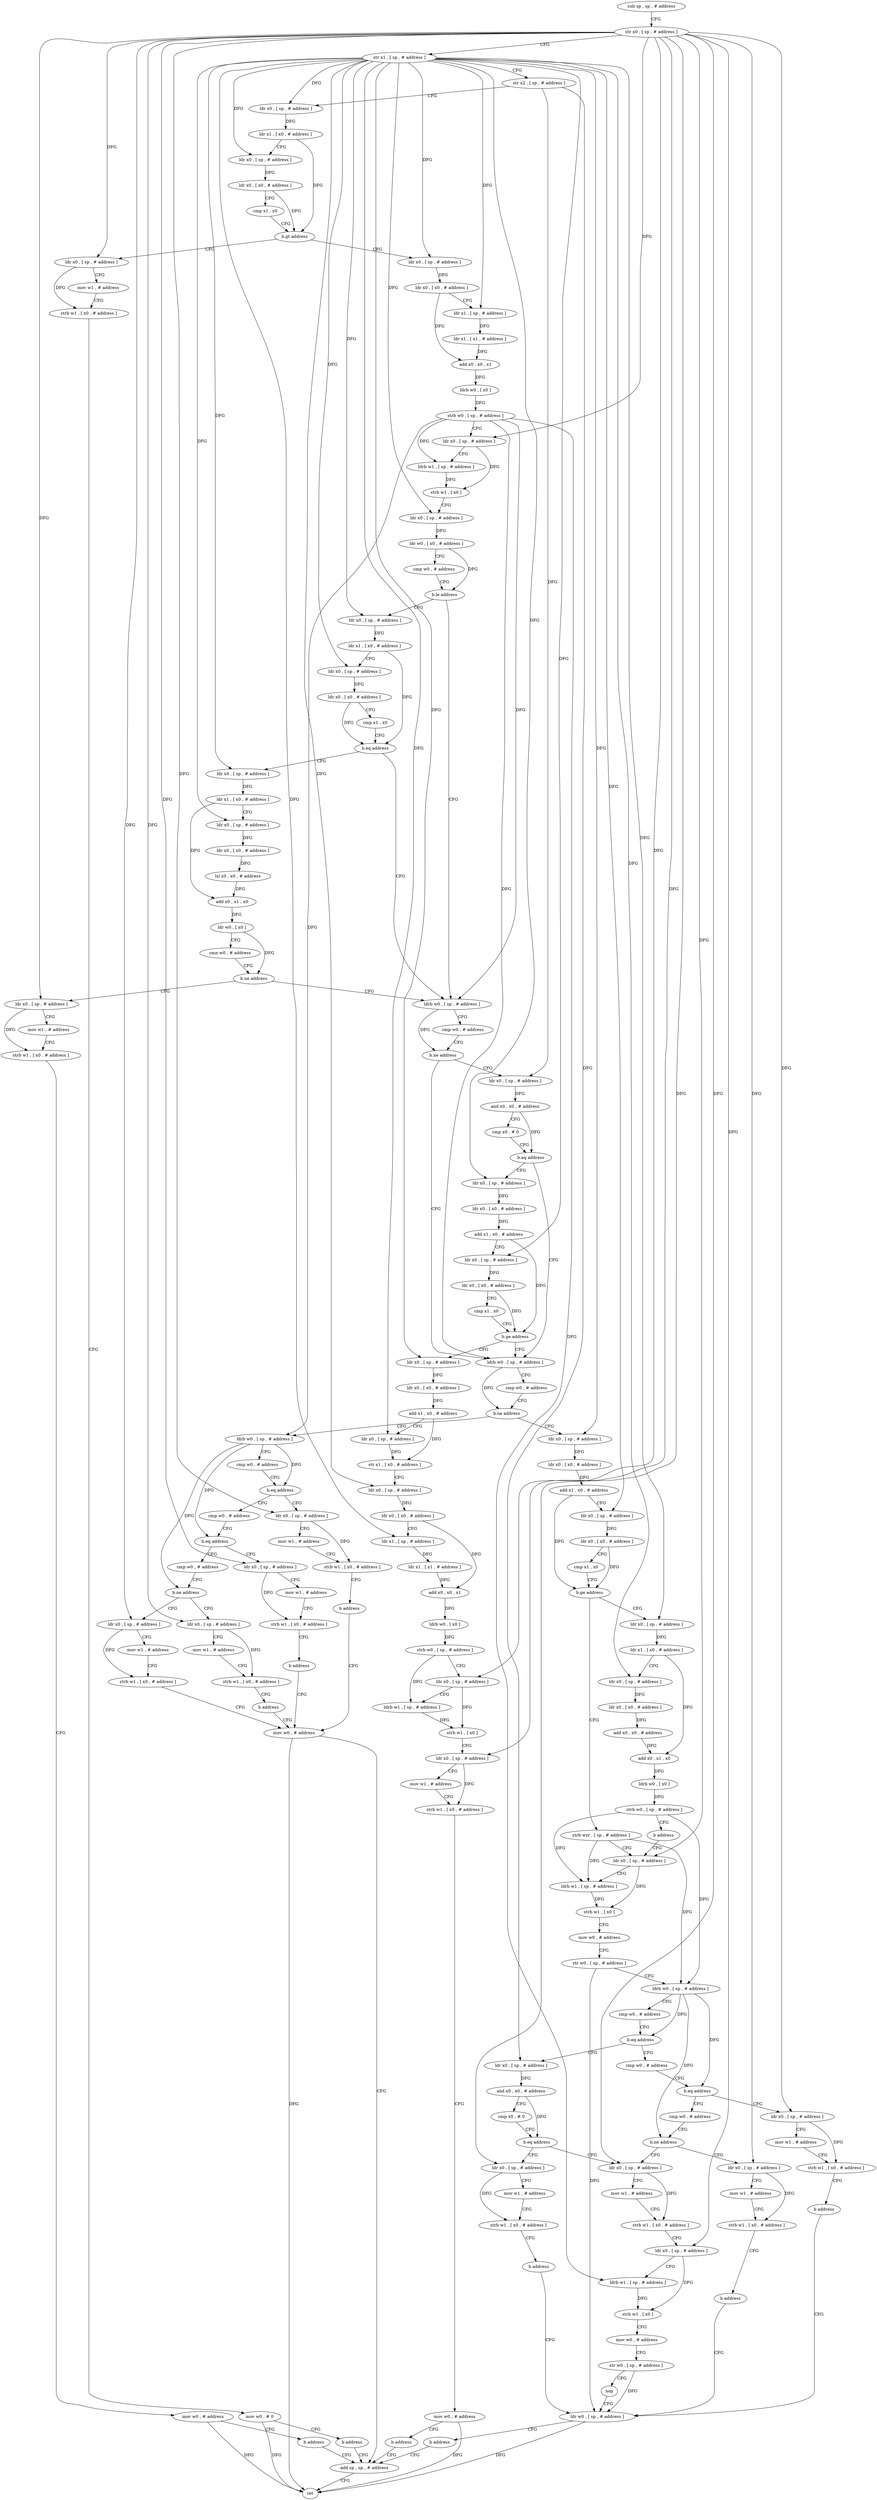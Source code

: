 digraph "func" {
"4421192" [label = "sub sp , sp , # address" ]
"4421196" [label = "str x0 , [ sp , # address ]" ]
"4421200" [label = "str x1 , [ sp , # address ]" ]
"4421204" [label = "str x2 , [ sp , # address ]" ]
"4421208" [label = "ldr x0 , [ sp , # address ]" ]
"4421212" [label = "ldr x1 , [ x0 , # address ]" ]
"4421216" [label = "ldr x0 , [ sp , # address ]" ]
"4421220" [label = "ldr x0 , [ x0 , # address ]" ]
"4421224" [label = "cmp x1 , x0" ]
"4421228" [label = "b.gt address" ]
"4421252" [label = "ldr x0 , [ sp , # address ]" ]
"4421232" [label = "ldr x0 , [ sp , # address ]" ]
"4421256" [label = "ldr x0 , [ x0 , # address ]" ]
"4421260" [label = "ldr x1 , [ sp , # address ]" ]
"4421264" [label = "ldr x1 , [ x1 , # address ]" ]
"4421268" [label = "add x0 , x0 , x1" ]
"4421272" [label = "ldrb w0 , [ x0 ]" ]
"4421276" [label = "strb w0 , [ sp , # address ]" ]
"4421280" [label = "ldr x0 , [ sp , # address ]" ]
"4421284" [label = "ldrb w1 , [ sp , # address ]" ]
"4421288" [label = "strb w1 , [ x0 ]" ]
"4421292" [label = "ldr x0 , [ sp , # address ]" ]
"4421296" [label = "ldr w0 , [ x0 , # address ]" ]
"4421300" [label = "cmp w0 , # address" ]
"4421304" [label = "b.le address" ]
"4421388" [label = "ldrb w0 , [ sp , # address ]" ]
"4421308" [label = "ldr x0 , [ sp , # address ]" ]
"4421236" [label = "mov w1 , # address" ]
"4421240" [label = "strb w1 , [ x0 , # address ]" ]
"4421244" [label = "mov w0 , # 0" ]
"4421248" [label = "b address" ]
"4421852" [label = "add sp , sp , # address" ]
"4421392" [label = "cmp w0 , # address" ]
"4421396" [label = "b.ne address" ]
"4421524" [label = "ldrb w0 , [ sp , # address ]" ]
"4421400" [label = "ldr x0 , [ sp , # address ]" ]
"4421312" [label = "ldr x1 , [ x0 , # address ]" ]
"4421316" [label = "ldr x0 , [ sp , # address ]" ]
"4421320" [label = "ldr x0 , [ x0 , # address ]" ]
"4421324" [label = "cmp x1 , x0" ]
"4421328" [label = "b.eq address" ]
"4421332" [label = "ldr x0 , [ sp , # address ]" ]
"4421856" [label = "ret" ]
"4421528" [label = "cmp w0 , # address" ]
"4421532" [label = "b.ne address" ]
"4421760" [label = "ldrb w0 , [ sp , # address ]" ]
"4421536" [label = "ldr x0 , [ sp , # address ]" ]
"4421404" [label = "and x0 , x0 , # address" ]
"4421408" [label = "cmp x0 , # 0" ]
"4421412" [label = "b.eq address" ]
"4421416" [label = "ldr x0 , [ sp , # address ]" ]
"4421336" [label = "ldr x1 , [ x0 , # address ]" ]
"4421340" [label = "ldr x0 , [ sp , # address ]" ]
"4421344" [label = "ldr x0 , [ x0 , # address ]" ]
"4421348" [label = "lsl x0 , x0 , # address" ]
"4421352" [label = "add x0 , x1 , x0" ]
"4421356" [label = "ldr w0 , [ x0 ]" ]
"4421360" [label = "cmn w0 , # address" ]
"4421364" [label = "b.ne address" ]
"4421368" [label = "ldr x0 , [ sp , # address ]" ]
"4421764" [label = "cmp w0 , # address" ]
"4421768" [label = "b.eq address" ]
"4421804" [label = "ldr x0 , [ sp , # address ]" ]
"4421772" [label = "cmp w0 , # address" ]
"4421540" [label = "ldr x0 , [ x0 , # address ]" ]
"4421544" [label = "add x1 , x0 , # address" ]
"4421548" [label = "ldr x0 , [ sp , # address ]" ]
"4421552" [label = "ldr x0 , [ x0 , # address ]" ]
"4421556" [label = "cmp x1 , x0" ]
"4421560" [label = "b.ge address" ]
"4421600" [label = "strb wzr , [ sp , # address ]" ]
"4421564" [label = "ldr x0 , [ sp , # address ]" ]
"4421420" [label = "ldr x0 , [ x0 , # address ]" ]
"4421424" [label = "add x1 , x0 , # address" ]
"4421428" [label = "ldr x0 , [ sp , # address ]" ]
"4421432" [label = "ldr x0 , [ x0 , # address ]" ]
"4421436" [label = "cmp x1 , x0" ]
"4421440" [label = "b.ge address" ]
"4421444" [label = "ldr x0 , [ sp , # address ]" ]
"4421372" [label = "mov w1 , # address" ]
"4421376" [label = "strb w1 , [ x0 , # address ]" ]
"4421380" [label = "mov w0 , # address" ]
"4421384" [label = "b address" ]
"4421808" [label = "mov w1 , # address" ]
"4421812" [label = "strb w1 , [ x0 , # address ]" ]
"4421816" [label = "b address" ]
"4421848" [label = "mov w0 , # address" ]
"4421776" [label = "b.eq address" ]
"4421820" [label = "ldr x0 , [ sp , # address ]" ]
"4421780" [label = "cmp w0 , # address" ]
"4421604" [label = "ldr x0 , [ sp , # address ]" ]
"4421568" [label = "ldr x1 , [ x0 , # address ]" ]
"4421572" [label = "ldr x0 , [ sp , # address ]" ]
"4421576" [label = "ldr x0 , [ x0 , # address ]" ]
"4421580" [label = "add x0 , x0 , # address" ]
"4421584" [label = "add x0 , x1 , x0" ]
"4421588" [label = "ldrb w0 , [ x0 ]" ]
"4421592" [label = "strb w0 , [ sp , # address ]" ]
"4421596" [label = "b address" ]
"4421448" [label = "ldr x0 , [ x0 , # address ]" ]
"4421452" [label = "add x1 , x0 , # address" ]
"4421456" [label = "ldr x0 , [ sp , # address ]" ]
"4421460" [label = "str x1 , [ x0 , # address ]" ]
"4421464" [label = "ldr x0 , [ sp , # address ]" ]
"4421468" [label = "ldr x0 , [ x0 , # address ]" ]
"4421472" [label = "ldr x1 , [ sp , # address ]" ]
"4421476" [label = "ldr x1 , [ x1 , # address ]" ]
"4421480" [label = "add x0 , x0 , x1" ]
"4421484" [label = "ldrb w0 , [ x0 ]" ]
"4421488" [label = "strb w0 , [ sp , # address ]" ]
"4421492" [label = "ldr x0 , [ sp , # address ]" ]
"4421496" [label = "ldrb w1 , [ sp , # address ]" ]
"4421500" [label = "strb w1 , [ x0 ]" ]
"4421504" [label = "ldr x0 , [ sp , # address ]" ]
"4421508" [label = "mov w1 , # address" ]
"4421512" [label = "strb w1 , [ x0 , # address ]" ]
"4421516" [label = "mov w0 , # address" ]
"4421520" [label = "b address" ]
"4421824" [label = "mov w1 , # address" ]
"4421828" [label = "strb w1 , [ x0 , # address ]" ]
"4421832" [label = "b address" ]
"4421784" [label = "b.ne address" ]
"4421836" [label = "ldr x0 , [ sp , # address ]" ]
"4421788" [label = "ldr x0 , [ sp , # address ]" ]
"4421684" [label = "ldr x0 , [ sp , # address ]" ]
"4421688" [label = "and x0 , x0 , # address" ]
"4421692" [label = "cmp x0 , # 0" ]
"4421696" [label = "b.eq address" ]
"4421716" [label = "ldr x0 , [ sp , # address ]" ]
"4421700" [label = "ldr x0 , [ sp , # address ]" ]
"4421636" [label = "cmp w0 , # address" ]
"4421640" [label = "b.eq address" ]
"4421668" [label = "ldr x0 , [ sp , # address ]" ]
"4421644" [label = "cmp w0 , # address" ]
"4421608" [label = "ldrb w1 , [ sp , # address ]" ]
"4421612" [label = "strb w1 , [ x0 ]" ]
"4421616" [label = "mov w0 , # address" ]
"4421620" [label = "str w0 , [ sp , # address ]" ]
"4421624" [label = "ldrb w0 , [ sp , # address ]" ]
"4421628" [label = "cmp w0 , # address" ]
"4421632" [label = "b.eq address" ]
"4421840" [label = "mov w1 , # address" ]
"4421844" [label = "strb w1 , [ x0 , # address ]" ]
"4421792" [label = "mov w1 , # address" ]
"4421796" [label = "strb w1 , [ x0 , # address ]" ]
"4421800" [label = "b address" ]
"4421720" [label = "mov w1 , # address" ]
"4421724" [label = "strb w1 , [ x0 , # address ]" ]
"4421728" [label = "ldr x0 , [ sp , # address ]" ]
"4421732" [label = "ldrb w1 , [ sp , # address ]" ]
"4421736" [label = "strb w1 , [ x0 ]" ]
"4421740" [label = "mov w0 , # address" ]
"4421744" [label = "str w0 , [ sp , # address ]" ]
"4421748" [label = "nop" ]
"4421752" [label = "ldr w0 , [ sp , # address ]" ]
"4421704" [label = "mov w1 , # address" ]
"4421708" [label = "strb w1 , [ x0 , # address ]" ]
"4421712" [label = "b address" ]
"4421672" [label = "mov w1 , # address" ]
"4421676" [label = "strb w1 , [ x0 , # address ]" ]
"4421680" [label = "b address" ]
"4421648" [label = "b.ne address" ]
"4421652" [label = "ldr x0 , [ sp , # address ]" ]
"4421756" [label = "b address" ]
"4421656" [label = "mov w1 , # address" ]
"4421660" [label = "strb w1 , [ x0 , # address ]" ]
"4421664" [label = "b address" ]
"4421192" -> "4421196" [ label = "CFG" ]
"4421196" -> "4421200" [ label = "CFG" ]
"4421196" -> "4421280" [ label = "DFG" ]
"4421196" -> "4421232" [ label = "DFG" ]
"4421196" -> "4421368" [ label = "DFG" ]
"4421196" -> "4421804" [ label = "DFG" ]
"4421196" -> "4421492" [ label = "DFG" ]
"4421196" -> "4421504" [ label = "DFG" ]
"4421196" -> "4421820" [ label = "DFG" ]
"4421196" -> "4421604" [ label = "DFG" ]
"4421196" -> "4421836" [ label = "DFG" ]
"4421196" -> "4421788" [ label = "DFG" ]
"4421196" -> "4421716" [ label = "DFG" ]
"4421196" -> "4421728" [ label = "DFG" ]
"4421196" -> "4421700" [ label = "DFG" ]
"4421196" -> "4421668" [ label = "DFG" ]
"4421196" -> "4421652" [ label = "DFG" ]
"4421200" -> "4421204" [ label = "CFG" ]
"4421200" -> "4421208" [ label = "DFG" ]
"4421200" -> "4421216" [ label = "DFG" ]
"4421200" -> "4421252" [ label = "DFG" ]
"4421200" -> "4421260" [ label = "DFG" ]
"4421200" -> "4421292" [ label = "DFG" ]
"4421200" -> "4421308" [ label = "DFG" ]
"4421200" -> "4421316" [ label = "DFG" ]
"4421200" -> "4421332" [ label = "DFG" ]
"4421200" -> "4421340" [ label = "DFG" ]
"4421200" -> "4421536" [ label = "DFG" ]
"4421200" -> "4421548" [ label = "DFG" ]
"4421200" -> "4421416" [ label = "DFG" ]
"4421200" -> "4421428" [ label = "DFG" ]
"4421200" -> "4421564" [ label = "DFG" ]
"4421200" -> "4421572" [ label = "DFG" ]
"4421200" -> "4421444" [ label = "DFG" ]
"4421200" -> "4421456" [ label = "DFG" ]
"4421200" -> "4421464" [ label = "DFG" ]
"4421200" -> "4421472" [ label = "DFG" ]
"4421204" -> "4421208" [ label = "CFG" ]
"4421204" -> "4421400" [ label = "DFG" ]
"4421204" -> "4421684" [ label = "DFG" ]
"4421208" -> "4421212" [ label = "DFG" ]
"4421212" -> "4421216" [ label = "CFG" ]
"4421212" -> "4421228" [ label = "DFG" ]
"4421216" -> "4421220" [ label = "DFG" ]
"4421220" -> "4421224" [ label = "CFG" ]
"4421220" -> "4421228" [ label = "DFG" ]
"4421224" -> "4421228" [ label = "CFG" ]
"4421228" -> "4421252" [ label = "CFG" ]
"4421228" -> "4421232" [ label = "CFG" ]
"4421252" -> "4421256" [ label = "DFG" ]
"4421232" -> "4421236" [ label = "CFG" ]
"4421232" -> "4421240" [ label = "DFG" ]
"4421256" -> "4421260" [ label = "CFG" ]
"4421256" -> "4421268" [ label = "DFG" ]
"4421260" -> "4421264" [ label = "DFG" ]
"4421264" -> "4421268" [ label = "DFG" ]
"4421268" -> "4421272" [ label = "DFG" ]
"4421272" -> "4421276" [ label = "DFG" ]
"4421276" -> "4421280" [ label = "CFG" ]
"4421276" -> "4421284" [ label = "DFG" ]
"4421276" -> "4421388" [ label = "DFG" ]
"4421276" -> "4421524" [ label = "DFG" ]
"4421276" -> "4421760" [ label = "DFG" ]
"4421276" -> "4421732" [ label = "DFG" ]
"4421280" -> "4421284" [ label = "CFG" ]
"4421280" -> "4421288" [ label = "DFG" ]
"4421284" -> "4421288" [ label = "DFG" ]
"4421288" -> "4421292" [ label = "CFG" ]
"4421292" -> "4421296" [ label = "DFG" ]
"4421296" -> "4421300" [ label = "CFG" ]
"4421296" -> "4421304" [ label = "DFG" ]
"4421300" -> "4421304" [ label = "CFG" ]
"4421304" -> "4421388" [ label = "CFG" ]
"4421304" -> "4421308" [ label = "CFG" ]
"4421388" -> "4421392" [ label = "CFG" ]
"4421388" -> "4421396" [ label = "DFG" ]
"4421308" -> "4421312" [ label = "DFG" ]
"4421236" -> "4421240" [ label = "CFG" ]
"4421240" -> "4421244" [ label = "CFG" ]
"4421244" -> "4421248" [ label = "CFG" ]
"4421244" -> "4421856" [ label = "DFG" ]
"4421248" -> "4421852" [ label = "CFG" ]
"4421852" -> "4421856" [ label = "CFG" ]
"4421392" -> "4421396" [ label = "CFG" ]
"4421396" -> "4421524" [ label = "CFG" ]
"4421396" -> "4421400" [ label = "CFG" ]
"4421524" -> "4421528" [ label = "CFG" ]
"4421524" -> "4421532" [ label = "DFG" ]
"4421400" -> "4421404" [ label = "DFG" ]
"4421312" -> "4421316" [ label = "CFG" ]
"4421312" -> "4421328" [ label = "DFG" ]
"4421316" -> "4421320" [ label = "DFG" ]
"4421320" -> "4421324" [ label = "CFG" ]
"4421320" -> "4421328" [ label = "DFG" ]
"4421324" -> "4421328" [ label = "CFG" ]
"4421328" -> "4421388" [ label = "CFG" ]
"4421328" -> "4421332" [ label = "CFG" ]
"4421332" -> "4421336" [ label = "DFG" ]
"4421528" -> "4421532" [ label = "CFG" ]
"4421532" -> "4421760" [ label = "CFG" ]
"4421532" -> "4421536" [ label = "CFG" ]
"4421760" -> "4421764" [ label = "CFG" ]
"4421760" -> "4421768" [ label = "DFG" ]
"4421760" -> "4421776" [ label = "DFG" ]
"4421760" -> "4421784" [ label = "DFG" ]
"4421536" -> "4421540" [ label = "DFG" ]
"4421404" -> "4421408" [ label = "CFG" ]
"4421404" -> "4421412" [ label = "DFG" ]
"4421408" -> "4421412" [ label = "CFG" ]
"4421412" -> "4421524" [ label = "CFG" ]
"4421412" -> "4421416" [ label = "CFG" ]
"4421416" -> "4421420" [ label = "DFG" ]
"4421336" -> "4421340" [ label = "CFG" ]
"4421336" -> "4421352" [ label = "DFG" ]
"4421340" -> "4421344" [ label = "DFG" ]
"4421344" -> "4421348" [ label = "DFG" ]
"4421348" -> "4421352" [ label = "DFG" ]
"4421352" -> "4421356" [ label = "DFG" ]
"4421356" -> "4421360" [ label = "CFG" ]
"4421356" -> "4421364" [ label = "DFG" ]
"4421360" -> "4421364" [ label = "CFG" ]
"4421364" -> "4421388" [ label = "CFG" ]
"4421364" -> "4421368" [ label = "CFG" ]
"4421368" -> "4421372" [ label = "CFG" ]
"4421368" -> "4421376" [ label = "DFG" ]
"4421764" -> "4421768" [ label = "CFG" ]
"4421768" -> "4421804" [ label = "CFG" ]
"4421768" -> "4421772" [ label = "CFG" ]
"4421804" -> "4421808" [ label = "CFG" ]
"4421804" -> "4421812" [ label = "DFG" ]
"4421772" -> "4421776" [ label = "CFG" ]
"4421540" -> "4421544" [ label = "DFG" ]
"4421544" -> "4421548" [ label = "CFG" ]
"4421544" -> "4421560" [ label = "DFG" ]
"4421548" -> "4421552" [ label = "DFG" ]
"4421552" -> "4421556" [ label = "CFG" ]
"4421552" -> "4421560" [ label = "DFG" ]
"4421556" -> "4421560" [ label = "CFG" ]
"4421560" -> "4421600" [ label = "CFG" ]
"4421560" -> "4421564" [ label = "CFG" ]
"4421600" -> "4421604" [ label = "CFG" ]
"4421600" -> "4421608" [ label = "DFG" ]
"4421600" -> "4421624" [ label = "DFG" ]
"4421564" -> "4421568" [ label = "DFG" ]
"4421420" -> "4421424" [ label = "DFG" ]
"4421424" -> "4421428" [ label = "CFG" ]
"4421424" -> "4421440" [ label = "DFG" ]
"4421428" -> "4421432" [ label = "DFG" ]
"4421432" -> "4421436" [ label = "CFG" ]
"4421432" -> "4421440" [ label = "DFG" ]
"4421436" -> "4421440" [ label = "CFG" ]
"4421440" -> "4421524" [ label = "CFG" ]
"4421440" -> "4421444" [ label = "CFG" ]
"4421444" -> "4421448" [ label = "DFG" ]
"4421372" -> "4421376" [ label = "CFG" ]
"4421376" -> "4421380" [ label = "CFG" ]
"4421380" -> "4421384" [ label = "CFG" ]
"4421380" -> "4421856" [ label = "DFG" ]
"4421384" -> "4421852" [ label = "CFG" ]
"4421808" -> "4421812" [ label = "CFG" ]
"4421812" -> "4421816" [ label = "CFG" ]
"4421816" -> "4421848" [ label = "CFG" ]
"4421848" -> "4421852" [ label = "CFG" ]
"4421848" -> "4421856" [ label = "DFG" ]
"4421776" -> "4421820" [ label = "CFG" ]
"4421776" -> "4421780" [ label = "CFG" ]
"4421820" -> "4421824" [ label = "CFG" ]
"4421820" -> "4421828" [ label = "DFG" ]
"4421780" -> "4421784" [ label = "CFG" ]
"4421604" -> "4421608" [ label = "CFG" ]
"4421604" -> "4421612" [ label = "DFG" ]
"4421568" -> "4421572" [ label = "CFG" ]
"4421568" -> "4421584" [ label = "DFG" ]
"4421572" -> "4421576" [ label = "DFG" ]
"4421576" -> "4421580" [ label = "DFG" ]
"4421580" -> "4421584" [ label = "DFG" ]
"4421584" -> "4421588" [ label = "DFG" ]
"4421588" -> "4421592" [ label = "DFG" ]
"4421592" -> "4421596" [ label = "CFG" ]
"4421592" -> "4421608" [ label = "DFG" ]
"4421592" -> "4421624" [ label = "DFG" ]
"4421596" -> "4421604" [ label = "CFG" ]
"4421448" -> "4421452" [ label = "DFG" ]
"4421452" -> "4421456" [ label = "CFG" ]
"4421452" -> "4421460" [ label = "DFG" ]
"4421456" -> "4421460" [ label = "DFG" ]
"4421460" -> "4421464" [ label = "CFG" ]
"4421464" -> "4421468" [ label = "DFG" ]
"4421468" -> "4421472" [ label = "CFG" ]
"4421468" -> "4421480" [ label = "DFG" ]
"4421472" -> "4421476" [ label = "DFG" ]
"4421476" -> "4421480" [ label = "DFG" ]
"4421480" -> "4421484" [ label = "DFG" ]
"4421484" -> "4421488" [ label = "DFG" ]
"4421488" -> "4421492" [ label = "CFG" ]
"4421488" -> "4421496" [ label = "DFG" ]
"4421492" -> "4421496" [ label = "CFG" ]
"4421492" -> "4421500" [ label = "DFG" ]
"4421496" -> "4421500" [ label = "DFG" ]
"4421500" -> "4421504" [ label = "CFG" ]
"4421504" -> "4421508" [ label = "CFG" ]
"4421504" -> "4421512" [ label = "DFG" ]
"4421508" -> "4421512" [ label = "CFG" ]
"4421512" -> "4421516" [ label = "CFG" ]
"4421516" -> "4421520" [ label = "CFG" ]
"4421516" -> "4421856" [ label = "DFG" ]
"4421520" -> "4421852" [ label = "CFG" ]
"4421824" -> "4421828" [ label = "CFG" ]
"4421828" -> "4421832" [ label = "CFG" ]
"4421832" -> "4421848" [ label = "CFG" ]
"4421784" -> "4421836" [ label = "CFG" ]
"4421784" -> "4421788" [ label = "CFG" ]
"4421836" -> "4421840" [ label = "CFG" ]
"4421836" -> "4421844" [ label = "DFG" ]
"4421788" -> "4421792" [ label = "CFG" ]
"4421788" -> "4421796" [ label = "DFG" ]
"4421684" -> "4421688" [ label = "DFG" ]
"4421688" -> "4421692" [ label = "CFG" ]
"4421688" -> "4421696" [ label = "DFG" ]
"4421692" -> "4421696" [ label = "CFG" ]
"4421696" -> "4421716" [ label = "CFG" ]
"4421696" -> "4421700" [ label = "CFG" ]
"4421716" -> "4421720" [ label = "CFG" ]
"4421716" -> "4421724" [ label = "DFG" ]
"4421700" -> "4421704" [ label = "CFG" ]
"4421700" -> "4421708" [ label = "DFG" ]
"4421636" -> "4421640" [ label = "CFG" ]
"4421640" -> "4421668" [ label = "CFG" ]
"4421640" -> "4421644" [ label = "CFG" ]
"4421668" -> "4421672" [ label = "CFG" ]
"4421668" -> "4421676" [ label = "DFG" ]
"4421644" -> "4421648" [ label = "CFG" ]
"4421608" -> "4421612" [ label = "DFG" ]
"4421612" -> "4421616" [ label = "CFG" ]
"4421616" -> "4421620" [ label = "CFG" ]
"4421620" -> "4421624" [ label = "CFG" ]
"4421620" -> "4421752" [ label = "DFG" ]
"4421624" -> "4421628" [ label = "CFG" ]
"4421624" -> "4421632" [ label = "DFG" ]
"4421624" -> "4421640" [ label = "DFG" ]
"4421624" -> "4421648" [ label = "DFG" ]
"4421628" -> "4421632" [ label = "CFG" ]
"4421632" -> "4421684" [ label = "CFG" ]
"4421632" -> "4421636" [ label = "CFG" ]
"4421840" -> "4421844" [ label = "CFG" ]
"4421844" -> "4421848" [ label = "CFG" ]
"4421792" -> "4421796" [ label = "CFG" ]
"4421796" -> "4421800" [ label = "CFG" ]
"4421800" -> "4421848" [ label = "CFG" ]
"4421720" -> "4421724" [ label = "CFG" ]
"4421724" -> "4421728" [ label = "CFG" ]
"4421728" -> "4421732" [ label = "CFG" ]
"4421728" -> "4421736" [ label = "DFG" ]
"4421732" -> "4421736" [ label = "DFG" ]
"4421736" -> "4421740" [ label = "CFG" ]
"4421740" -> "4421744" [ label = "CFG" ]
"4421744" -> "4421748" [ label = "CFG" ]
"4421744" -> "4421752" [ label = "DFG" ]
"4421748" -> "4421752" [ label = "CFG" ]
"4421752" -> "4421756" [ label = "CFG" ]
"4421752" -> "4421856" [ label = "DFG" ]
"4421704" -> "4421708" [ label = "CFG" ]
"4421708" -> "4421712" [ label = "CFG" ]
"4421712" -> "4421752" [ label = "CFG" ]
"4421672" -> "4421676" [ label = "CFG" ]
"4421676" -> "4421680" [ label = "CFG" ]
"4421680" -> "4421752" [ label = "CFG" ]
"4421648" -> "4421716" [ label = "CFG" ]
"4421648" -> "4421652" [ label = "CFG" ]
"4421652" -> "4421656" [ label = "CFG" ]
"4421652" -> "4421660" [ label = "DFG" ]
"4421756" -> "4421852" [ label = "CFG" ]
"4421656" -> "4421660" [ label = "CFG" ]
"4421660" -> "4421664" [ label = "CFG" ]
"4421664" -> "4421752" [ label = "CFG" ]
}
